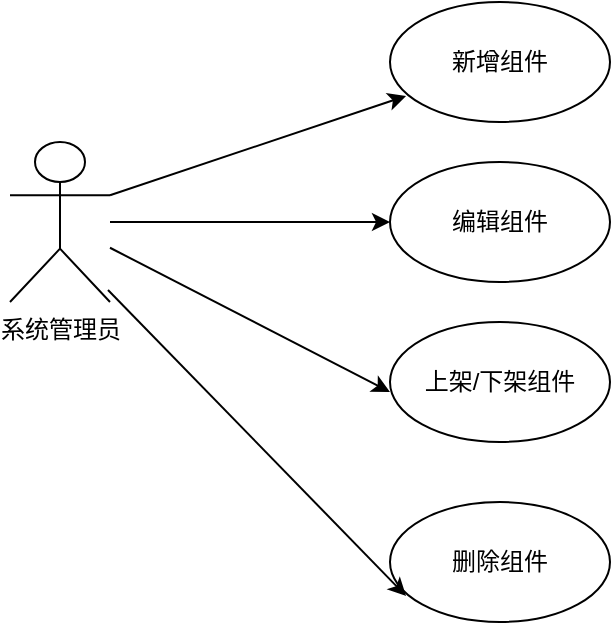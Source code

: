 <mxfile version="21.7.0" type="github">
  <diagram name="第 1 页" id="SYR_mBhMT7OilYum2Zrg">
    <mxGraphModel dx="954" dy="610" grid="1" gridSize="10" guides="1" tooltips="1" connect="1" arrows="1" fold="1" page="1" pageScale="1" pageWidth="827" pageHeight="1169" math="0" shadow="0">
      <root>
        <mxCell id="0" />
        <mxCell id="1" parent="0" />
        <mxCell id="L0a41EfqPlKiwIcuqvLm-1" value="系统管理员" style="shape=umlActor;verticalLabelPosition=bottom;verticalAlign=top;html=1;" vertex="1" parent="1">
          <mxGeometry x="150" y="180" width="50" height="80" as="geometry" />
        </mxCell>
        <mxCell id="L0a41EfqPlKiwIcuqvLm-9" value="新增组件" style="ellipse;whiteSpace=wrap;html=1;" vertex="1" parent="1">
          <mxGeometry x="340" y="110" width="110" height="60" as="geometry" />
        </mxCell>
        <mxCell id="L0a41EfqPlKiwIcuqvLm-10" value="编辑组件" style="ellipse;whiteSpace=wrap;html=1;" vertex="1" parent="1">
          <mxGeometry x="340" y="190" width="110" height="60" as="geometry" />
        </mxCell>
        <mxCell id="L0a41EfqPlKiwIcuqvLm-11" value="上架/下架组件" style="ellipse;whiteSpace=wrap;html=1;" vertex="1" parent="1">
          <mxGeometry x="340" y="270" width="110" height="60" as="geometry" />
        </mxCell>
        <mxCell id="L0a41EfqPlKiwIcuqvLm-12" value="删除组件" style="ellipse;whiteSpace=wrap;html=1;" vertex="1" parent="1">
          <mxGeometry x="340" y="360" width="110" height="60" as="geometry" />
        </mxCell>
        <mxCell id="L0a41EfqPlKiwIcuqvLm-15" value="" style="endArrow=classic;html=1;rounded=0;exitX=1;exitY=0.333;exitDx=0;exitDy=0;exitPerimeter=0;entryX=0.073;entryY=0.783;entryDx=0;entryDy=0;entryPerimeter=0;" edge="1" parent="1" source="L0a41EfqPlKiwIcuqvLm-1" target="L0a41EfqPlKiwIcuqvLm-9">
          <mxGeometry width="50" height="50" relative="1" as="geometry">
            <mxPoint x="390" y="340" as="sourcePoint" />
            <mxPoint x="440" y="290" as="targetPoint" />
          </mxGeometry>
        </mxCell>
        <mxCell id="L0a41EfqPlKiwIcuqvLm-16" value="" style="endArrow=classic;html=1;rounded=0;" edge="1" parent="1" source="L0a41EfqPlKiwIcuqvLm-1" target="L0a41EfqPlKiwIcuqvLm-10">
          <mxGeometry width="50" height="50" relative="1" as="geometry">
            <mxPoint x="210" y="217" as="sourcePoint" />
            <mxPoint x="358" y="167" as="targetPoint" />
          </mxGeometry>
        </mxCell>
        <mxCell id="L0a41EfqPlKiwIcuqvLm-17" value="" style="endArrow=classic;html=1;rounded=0;entryX=0.064;entryY=0.7;entryDx=0;entryDy=0;entryPerimeter=0;" edge="1" parent="1" source="L0a41EfqPlKiwIcuqvLm-1">
          <mxGeometry width="50" height="50" relative="1" as="geometry">
            <mxPoint x="212.96" y="220" as="sourcePoint" />
            <mxPoint x="340.0" y="305" as="targetPoint" />
          </mxGeometry>
        </mxCell>
        <mxCell id="L0a41EfqPlKiwIcuqvLm-18" value="" style="endArrow=classic;html=1;rounded=0;entryX=0.073;entryY=0.783;entryDx=0;entryDy=0;entryPerimeter=0;exitX=0.98;exitY=0.925;exitDx=0;exitDy=0;exitPerimeter=0;" edge="1" parent="1" source="L0a41EfqPlKiwIcuqvLm-1" target="L0a41EfqPlKiwIcuqvLm-12">
          <mxGeometry width="50" height="50" relative="1" as="geometry">
            <mxPoint x="210" y="250" as="sourcePoint" />
            <mxPoint x="378" y="187" as="targetPoint" />
          </mxGeometry>
        </mxCell>
      </root>
    </mxGraphModel>
  </diagram>
</mxfile>
